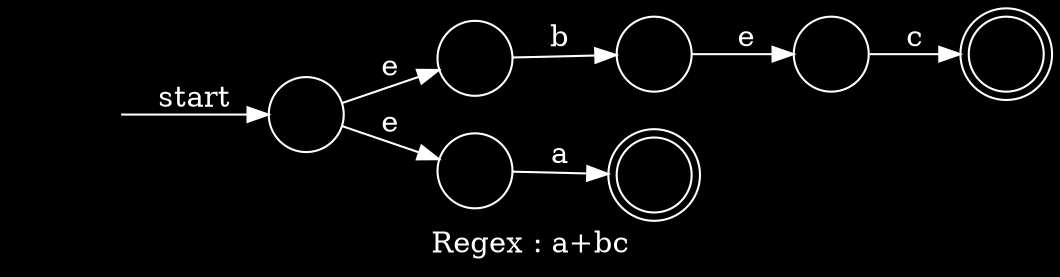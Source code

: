 digraph finite_state_machine {
	rankdir=LR;
	color=white;
	fontcolor=white;
	bgcolor=black;
	label="Regex : a+bc";
	node [color=white fontcolor=white shape = doublecircle label=""]; addr_1
	node [color=white fontcolor=white shape = doublecircle label=""]; addr_5
	node [color=white fontcolor=white shape = circle]
	addr_6 -> addr_2 [color=white fontcolor=white  label = "e" ];
	addr_6 -> addr_0 [color=white fontcolor=white  label = "e" ];
	addr_0 -> addr_1 [color=white fontcolor=white  label = "a" ];
	addr_4 -> addr_5 [color=white fontcolor=white  label = "c" ];
	addr_2 -> addr_3 [color=white fontcolor=white  label = "b" ];
	addr_3 -> addr_4 [color=white fontcolor=white  label = "e" ];
	node [color=white fontcolor=white shape = none label=""]; start
	start -> addr_6 [color=white fontcolor=white label = "start" ]
}
